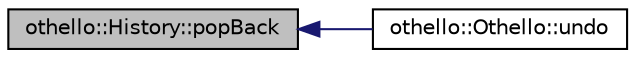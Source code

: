 digraph "othello::History::popBack"
{
  edge [fontname="Helvetica",fontsize="10",labelfontname="Helvetica",labelfontsize="10"];
  node [fontname="Helvetica",fontsize="10",shape=record];
  rankdir="LR";
  Node1 [label="othello::History::popBack",height=0.2,width=0.4,color="black", fillcolor="grey75", style="filled", fontcolor="black"];
  Node1 -> Node2 [dir="back",color="midnightblue",fontsize="10",style="solid",fontname="Helvetica"];
  Node2 [label="othello::Othello::undo",height=0.2,width=0.4,color="black", fillcolor="white", style="filled",URL="$d3/d01/classothello_1_1_othello.html#a42813145f9d1ff861d4bda98b8f7eb02"];
}
